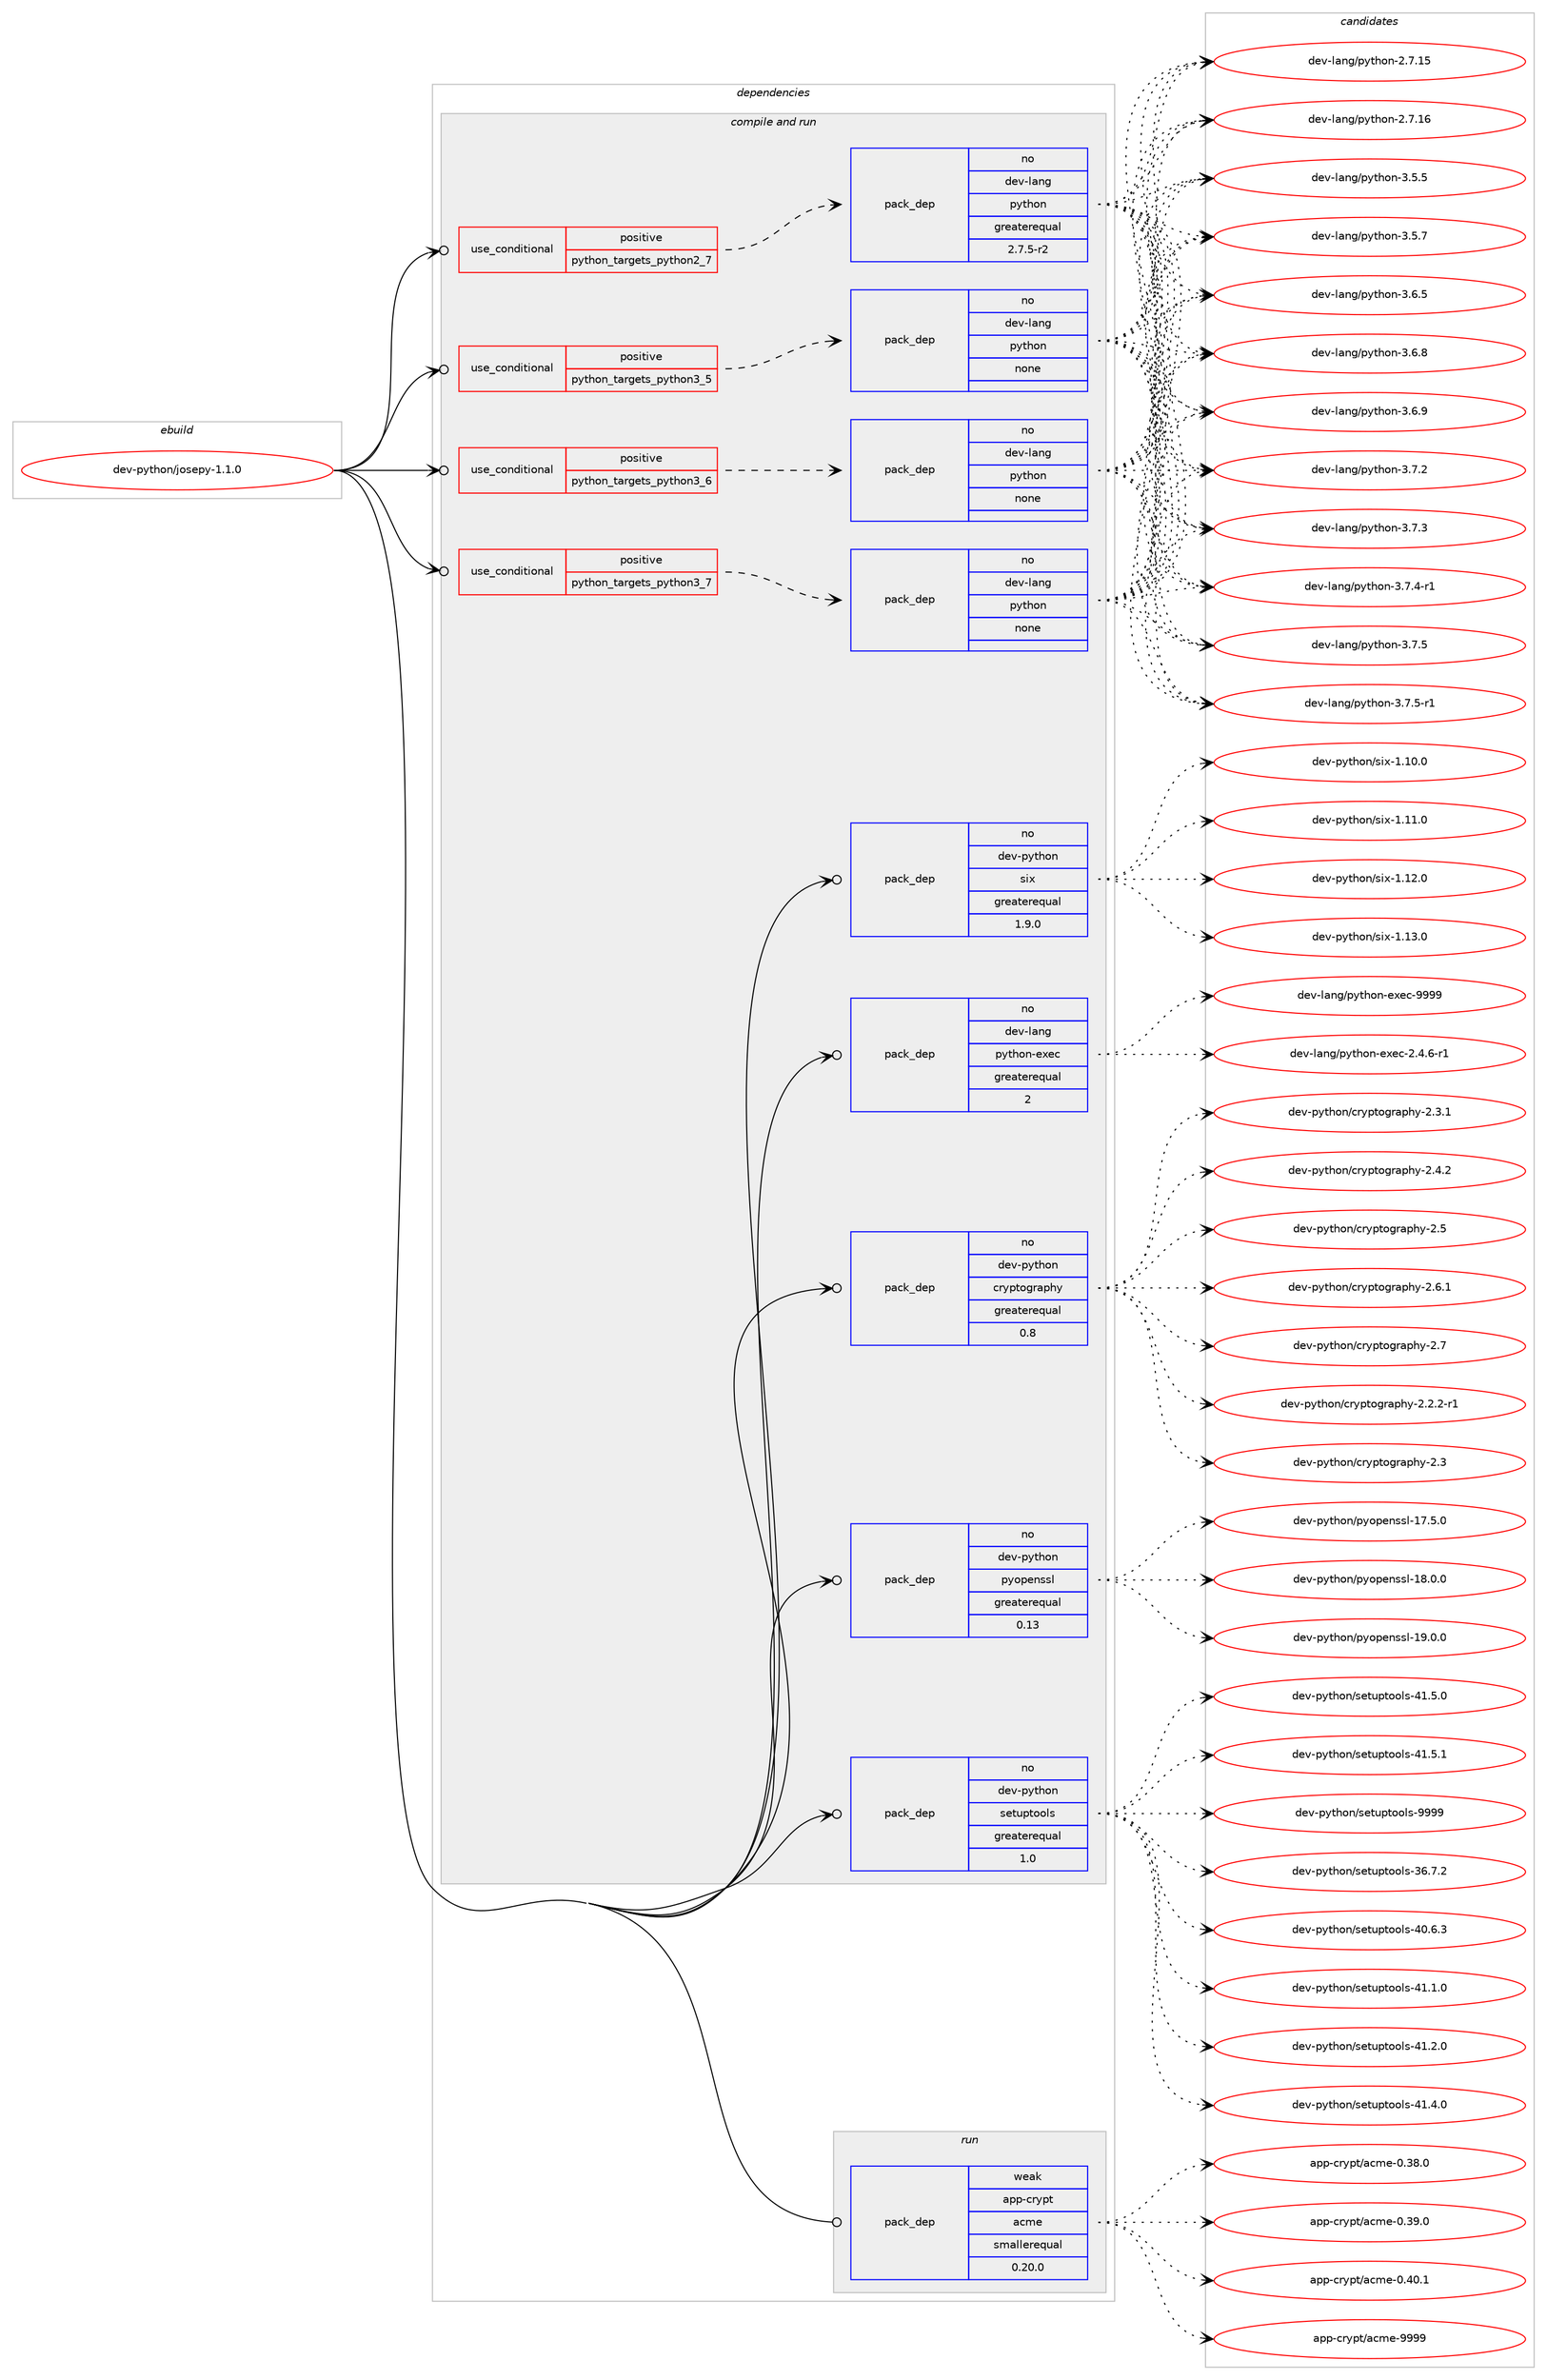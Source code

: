 digraph prolog {

# *************
# Graph options
# *************

newrank=true;
concentrate=true;
compound=true;
graph [rankdir=LR,fontname=Helvetica,fontsize=10,ranksep=1.5];#, ranksep=2.5, nodesep=0.2];
edge  [arrowhead=vee];
node  [fontname=Helvetica,fontsize=10];

# **********
# The ebuild
# **********

subgraph cluster_leftcol {
color=gray;
rank=same;
label=<<i>ebuild</i>>;
id [label="dev-python/josepy-1.1.0", color=red, width=4, href="../dev-python/josepy-1.1.0.svg"];
}

# ****************
# The dependencies
# ****************

subgraph cluster_midcol {
color=gray;
label=<<i>dependencies</i>>;
subgraph cluster_compile {
fillcolor="#eeeeee";
style=filled;
label=<<i>compile</i>>;
}
subgraph cluster_compileandrun {
fillcolor="#eeeeee";
style=filled;
label=<<i>compile and run</i>>;
subgraph cond141469 {
dependency611342 [label=<<TABLE BORDER="0" CELLBORDER="1" CELLSPACING="0" CELLPADDING="4"><TR><TD ROWSPAN="3" CELLPADDING="10">use_conditional</TD></TR><TR><TD>positive</TD></TR><TR><TD>python_targets_python2_7</TD></TR></TABLE>>, shape=none, color=red];
subgraph pack458070 {
dependency611343 [label=<<TABLE BORDER="0" CELLBORDER="1" CELLSPACING="0" CELLPADDING="4" WIDTH="220"><TR><TD ROWSPAN="6" CELLPADDING="30">pack_dep</TD></TR><TR><TD WIDTH="110">no</TD></TR><TR><TD>dev-lang</TD></TR><TR><TD>python</TD></TR><TR><TD>greaterequal</TD></TR><TR><TD>2.7.5-r2</TD></TR></TABLE>>, shape=none, color=blue];
}
dependency611342:e -> dependency611343:w [weight=20,style="dashed",arrowhead="vee"];
}
id:e -> dependency611342:w [weight=20,style="solid",arrowhead="odotvee"];
subgraph cond141470 {
dependency611344 [label=<<TABLE BORDER="0" CELLBORDER="1" CELLSPACING="0" CELLPADDING="4"><TR><TD ROWSPAN="3" CELLPADDING="10">use_conditional</TD></TR><TR><TD>positive</TD></TR><TR><TD>python_targets_python3_5</TD></TR></TABLE>>, shape=none, color=red];
subgraph pack458071 {
dependency611345 [label=<<TABLE BORDER="0" CELLBORDER="1" CELLSPACING="0" CELLPADDING="4" WIDTH="220"><TR><TD ROWSPAN="6" CELLPADDING="30">pack_dep</TD></TR><TR><TD WIDTH="110">no</TD></TR><TR><TD>dev-lang</TD></TR><TR><TD>python</TD></TR><TR><TD>none</TD></TR><TR><TD></TD></TR></TABLE>>, shape=none, color=blue];
}
dependency611344:e -> dependency611345:w [weight=20,style="dashed",arrowhead="vee"];
}
id:e -> dependency611344:w [weight=20,style="solid",arrowhead="odotvee"];
subgraph cond141471 {
dependency611346 [label=<<TABLE BORDER="0" CELLBORDER="1" CELLSPACING="0" CELLPADDING="4"><TR><TD ROWSPAN="3" CELLPADDING="10">use_conditional</TD></TR><TR><TD>positive</TD></TR><TR><TD>python_targets_python3_6</TD></TR></TABLE>>, shape=none, color=red];
subgraph pack458072 {
dependency611347 [label=<<TABLE BORDER="0" CELLBORDER="1" CELLSPACING="0" CELLPADDING="4" WIDTH="220"><TR><TD ROWSPAN="6" CELLPADDING="30">pack_dep</TD></TR><TR><TD WIDTH="110">no</TD></TR><TR><TD>dev-lang</TD></TR><TR><TD>python</TD></TR><TR><TD>none</TD></TR><TR><TD></TD></TR></TABLE>>, shape=none, color=blue];
}
dependency611346:e -> dependency611347:w [weight=20,style="dashed",arrowhead="vee"];
}
id:e -> dependency611346:w [weight=20,style="solid",arrowhead="odotvee"];
subgraph cond141472 {
dependency611348 [label=<<TABLE BORDER="0" CELLBORDER="1" CELLSPACING="0" CELLPADDING="4"><TR><TD ROWSPAN="3" CELLPADDING="10">use_conditional</TD></TR><TR><TD>positive</TD></TR><TR><TD>python_targets_python3_7</TD></TR></TABLE>>, shape=none, color=red];
subgraph pack458073 {
dependency611349 [label=<<TABLE BORDER="0" CELLBORDER="1" CELLSPACING="0" CELLPADDING="4" WIDTH="220"><TR><TD ROWSPAN="6" CELLPADDING="30">pack_dep</TD></TR><TR><TD WIDTH="110">no</TD></TR><TR><TD>dev-lang</TD></TR><TR><TD>python</TD></TR><TR><TD>none</TD></TR><TR><TD></TD></TR></TABLE>>, shape=none, color=blue];
}
dependency611348:e -> dependency611349:w [weight=20,style="dashed",arrowhead="vee"];
}
id:e -> dependency611348:w [weight=20,style="solid",arrowhead="odotvee"];
subgraph pack458074 {
dependency611350 [label=<<TABLE BORDER="0" CELLBORDER="1" CELLSPACING="0" CELLPADDING="4" WIDTH="220"><TR><TD ROWSPAN="6" CELLPADDING="30">pack_dep</TD></TR><TR><TD WIDTH="110">no</TD></TR><TR><TD>dev-lang</TD></TR><TR><TD>python-exec</TD></TR><TR><TD>greaterequal</TD></TR><TR><TD>2</TD></TR></TABLE>>, shape=none, color=blue];
}
id:e -> dependency611350:w [weight=20,style="solid",arrowhead="odotvee"];
subgraph pack458075 {
dependency611351 [label=<<TABLE BORDER="0" CELLBORDER="1" CELLSPACING="0" CELLPADDING="4" WIDTH="220"><TR><TD ROWSPAN="6" CELLPADDING="30">pack_dep</TD></TR><TR><TD WIDTH="110">no</TD></TR><TR><TD>dev-python</TD></TR><TR><TD>cryptography</TD></TR><TR><TD>greaterequal</TD></TR><TR><TD>0.8</TD></TR></TABLE>>, shape=none, color=blue];
}
id:e -> dependency611351:w [weight=20,style="solid",arrowhead="odotvee"];
subgraph pack458076 {
dependency611352 [label=<<TABLE BORDER="0" CELLBORDER="1" CELLSPACING="0" CELLPADDING="4" WIDTH="220"><TR><TD ROWSPAN="6" CELLPADDING="30">pack_dep</TD></TR><TR><TD WIDTH="110">no</TD></TR><TR><TD>dev-python</TD></TR><TR><TD>pyopenssl</TD></TR><TR><TD>greaterequal</TD></TR><TR><TD>0.13</TD></TR></TABLE>>, shape=none, color=blue];
}
id:e -> dependency611352:w [weight=20,style="solid",arrowhead="odotvee"];
subgraph pack458077 {
dependency611353 [label=<<TABLE BORDER="0" CELLBORDER="1" CELLSPACING="0" CELLPADDING="4" WIDTH="220"><TR><TD ROWSPAN="6" CELLPADDING="30">pack_dep</TD></TR><TR><TD WIDTH="110">no</TD></TR><TR><TD>dev-python</TD></TR><TR><TD>setuptools</TD></TR><TR><TD>greaterequal</TD></TR><TR><TD>1.0</TD></TR></TABLE>>, shape=none, color=blue];
}
id:e -> dependency611353:w [weight=20,style="solid",arrowhead="odotvee"];
subgraph pack458078 {
dependency611354 [label=<<TABLE BORDER="0" CELLBORDER="1" CELLSPACING="0" CELLPADDING="4" WIDTH="220"><TR><TD ROWSPAN="6" CELLPADDING="30">pack_dep</TD></TR><TR><TD WIDTH="110">no</TD></TR><TR><TD>dev-python</TD></TR><TR><TD>six</TD></TR><TR><TD>greaterequal</TD></TR><TR><TD>1.9.0</TD></TR></TABLE>>, shape=none, color=blue];
}
id:e -> dependency611354:w [weight=20,style="solid",arrowhead="odotvee"];
}
subgraph cluster_run {
fillcolor="#eeeeee";
style=filled;
label=<<i>run</i>>;
subgraph pack458079 {
dependency611355 [label=<<TABLE BORDER="0" CELLBORDER="1" CELLSPACING="0" CELLPADDING="4" WIDTH="220"><TR><TD ROWSPAN="6" CELLPADDING="30">pack_dep</TD></TR><TR><TD WIDTH="110">weak</TD></TR><TR><TD>app-crypt</TD></TR><TR><TD>acme</TD></TR><TR><TD>smallerequal</TD></TR><TR><TD>0.20.0</TD></TR></TABLE>>, shape=none, color=blue];
}
id:e -> dependency611355:w [weight=20,style="solid",arrowhead="odot"];
}
}

# **************
# The candidates
# **************

subgraph cluster_choices {
rank=same;
color=gray;
label=<<i>candidates</i>>;

subgraph choice458070 {
color=black;
nodesep=1;
choice10010111845108971101034711212111610411111045504655464953 [label="dev-lang/python-2.7.15", color=red, width=4,href="../dev-lang/python-2.7.15.svg"];
choice10010111845108971101034711212111610411111045504655464954 [label="dev-lang/python-2.7.16", color=red, width=4,href="../dev-lang/python-2.7.16.svg"];
choice100101118451089711010347112121116104111110455146534653 [label="dev-lang/python-3.5.5", color=red, width=4,href="../dev-lang/python-3.5.5.svg"];
choice100101118451089711010347112121116104111110455146534655 [label="dev-lang/python-3.5.7", color=red, width=4,href="../dev-lang/python-3.5.7.svg"];
choice100101118451089711010347112121116104111110455146544653 [label="dev-lang/python-3.6.5", color=red, width=4,href="../dev-lang/python-3.6.5.svg"];
choice100101118451089711010347112121116104111110455146544656 [label="dev-lang/python-3.6.8", color=red, width=4,href="../dev-lang/python-3.6.8.svg"];
choice100101118451089711010347112121116104111110455146544657 [label="dev-lang/python-3.6.9", color=red, width=4,href="../dev-lang/python-3.6.9.svg"];
choice100101118451089711010347112121116104111110455146554650 [label="dev-lang/python-3.7.2", color=red, width=4,href="../dev-lang/python-3.7.2.svg"];
choice100101118451089711010347112121116104111110455146554651 [label="dev-lang/python-3.7.3", color=red, width=4,href="../dev-lang/python-3.7.3.svg"];
choice1001011184510897110103471121211161041111104551465546524511449 [label="dev-lang/python-3.7.4-r1", color=red, width=4,href="../dev-lang/python-3.7.4-r1.svg"];
choice100101118451089711010347112121116104111110455146554653 [label="dev-lang/python-3.7.5", color=red, width=4,href="../dev-lang/python-3.7.5.svg"];
choice1001011184510897110103471121211161041111104551465546534511449 [label="dev-lang/python-3.7.5-r1", color=red, width=4,href="../dev-lang/python-3.7.5-r1.svg"];
dependency611343:e -> choice10010111845108971101034711212111610411111045504655464953:w [style=dotted,weight="100"];
dependency611343:e -> choice10010111845108971101034711212111610411111045504655464954:w [style=dotted,weight="100"];
dependency611343:e -> choice100101118451089711010347112121116104111110455146534653:w [style=dotted,weight="100"];
dependency611343:e -> choice100101118451089711010347112121116104111110455146534655:w [style=dotted,weight="100"];
dependency611343:e -> choice100101118451089711010347112121116104111110455146544653:w [style=dotted,weight="100"];
dependency611343:e -> choice100101118451089711010347112121116104111110455146544656:w [style=dotted,weight="100"];
dependency611343:e -> choice100101118451089711010347112121116104111110455146544657:w [style=dotted,weight="100"];
dependency611343:e -> choice100101118451089711010347112121116104111110455146554650:w [style=dotted,weight="100"];
dependency611343:e -> choice100101118451089711010347112121116104111110455146554651:w [style=dotted,weight="100"];
dependency611343:e -> choice1001011184510897110103471121211161041111104551465546524511449:w [style=dotted,weight="100"];
dependency611343:e -> choice100101118451089711010347112121116104111110455146554653:w [style=dotted,weight="100"];
dependency611343:e -> choice1001011184510897110103471121211161041111104551465546534511449:w [style=dotted,weight="100"];
}
subgraph choice458071 {
color=black;
nodesep=1;
choice10010111845108971101034711212111610411111045504655464953 [label="dev-lang/python-2.7.15", color=red, width=4,href="../dev-lang/python-2.7.15.svg"];
choice10010111845108971101034711212111610411111045504655464954 [label="dev-lang/python-2.7.16", color=red, width=4,href="../dev-lang/python-2.7.16.svg"];
choice100101118451089711010347112121116104111110455146534653 [label="dev-lang/python-3.5.5", color=red, width=4,href="../dev-lang/python-3.5.5.svg"];
choice100101118451089711010347112121116104111110455146534655 [label="dev-lang/python-3.5.7", color=red, width=4,href="../dev-lang/python-3.5.7.svg"];
choice100101118451089711010347112121116104111110455146544653 [label="dev-lang/python-3.6.5", color=red, width=4,href="../dev-lang/python-3.6.5.svg"];
choice100101118451089711010347112121116104111110455146544656 [label="dev-lang/python-3.6.8", color=red, width=4,href="../dev-lang/python-3.6.8.svg"];
choice100101118451089711010347112121116104111110455146544657 [label="dev-lang/python-3.6.9", color=red, width=4,href="../dev-lang/python-3.6.9.svg"];
choice100101118451089711010347112121116104111110455146554650 [label="dev-lang/python-3.7.2", color=red, width=4,href="../dev-lang/python-3.7.2.svg"];
choice100101118451089711010347112121116104111110455146554651 [label="dev-lang/python-3.7.3", color=red, width=4,href="../dev-lang/python-3.7.3.svg"];
choice1001011184510897110103471121211161041111104551465546524511449 [label="dev-lang/python-3.7.4-r1", color=red, width=4,href="../dev-lang/python-3.7.4-r1.svg"];
choice100101118451089711010347112121116104111110455146554653 [label="dev-lang/python-3.7.5", color=red, width=4,href="../dev-lang/python-3.7.5.svg"];
choice1001011184510897110103471121211161041111104551465546534511449 [label="dev-lang/python-3.7.5-r1", color=red, width=4,href="../dev-lang/python-3.7.5-r1.svg"];
dependency611345:e -> choice10010111845108971101034711212111610411111045504655464953:w [style=dotted,weight="100"];
dependency611345:e -> choice10010111845108971101034711212111610411111045504655464954:w [style=dotted,weight="100"];
dependency611345:e -> choice100101118451089711010347112121116104111110455146534653:w [style=dotted,weight="100"];
dependency611345:e -> choice100101118451089711010347112121116104111110455146534655:w [style=dotted,weight="100"];
dependency611345:e -> choice100101118451089711010347112121116104111110455146544653:w [style=dotted,weight="100"];
dependency611345:e -> choice100101118451089711010347112121116104111110455146544656:w [style=dotted,weight="100"];
dependency611345:e -> choice100101118451089711010347112121116104111110455146544657:w [style=dotted,weight="100"];
dependency611345:e -> choice100101118451089711010347112121116104111110455146554650:w [style=dotted,weight="100"];
dependency611345:e -> choice100101118451089711010347112121116104111110455146554651:w [style=dotted,weight="100"];
dependency611345:e -> choice1001011184510897110103471121211161041111104551465546524511449:w [style=dotted,weight="100"];
dependency611345:e -> choice100101118451089711010347112121116104111110455146554653:w [style=dotted,weight="100"];
dependency611345:e -> choice1001011184510897110103471121211161041111104551465546534511449:w [style=dotted,weight="100"];
}
subgraph choice458072 {
color=black;
nodesep=1;
choice10010111845108971101034711212111610411111045504655464953 [label="dev-lang/python-2.7.15", color=red, width=4,href="../dev-lang/python-2.7.15.svg"];
choice10010111845108971101034711212111610411111045504655464954 [label="dev-lang/python-2.7.16", color=red, width=4,href="../dev-lang/python-2.7.16.svg"];
choice100101118451089711010347112121116104111110455146534653 [label="dev-lang/python-3.5.5", color=red, width=4,href="../dev-lang/python-3.5.5.svg"];
choice100101118451089711010347112121116104111110455146534655 [label="dev-lang/python-3.5.7", color=red, width=4,href="../dev-lang/python-3.5.7.svg"];
choice100101118451089711010347112121116104111110455146544653 [label="dev-lang/python-3.6.5", color=red, width=4,href="../dev-lang/python-3.6.5.svg"];
choice100101118451089711010347112121116104111110455146544656 [label="dev-lang/python-3.6.8", color=red, width=4,href="../dev-lang/python-3.6.8.svg"];
choice100101118451089711010347112121116104111110455146544657 [label="dev-lang/python-3.6.9", color=red, width=4,href="../dev-lang/python-3.6.9.svg"];
choice100101118451089711010347112121116104111110455146554650 [label="dev-lang/python-3.7.2", color=red, width=4,href="../dev-lang/python-3.7.2.svg"];
choice100101118451089711010347112121116104111110455146554651 [label="dev-lang/python-3.7.3", color=red, width=4,href="../dev-lang/python-3.7.3.svg"];
choice1001011184510897110103471121211161041111104551465546524511449 [label="dev-lang/python-3.7.4-r1", color=red, width=4,href="../dev-lang/python-3.7.4-r1.svg"];
choice100101118451089711010347112121116104111110455146554653 [label="dev-lang/python-3.7.5", color=red, width=4,href="../dev-lang/python-3.7.5.svg"];
choice1001011184510897110103471121211161041111104551465546534511449 [label="dev-lang/python-3.7.5-r1", color=red, width=4,href="../dev-lang/python-3.7.5-r1.svg"];
dependency611347:e -> choice10010111845108971101034711212111610411111045504655464953:w [style=dotted,weight="100"];
dependency611347:e -> choice10010111845108971101034711212111610411111045504655464954:w [style=dotted,weight="100"];
dependency611347:e -> choice100101118451089711010347112121116104111110455146534653:w [style=dotted,weight="100"];
dependency611347:e -> choice100101118451089711010347112121116104111110455146534655:w [style=dotted,weight="100"];
dependency611347:e -> choice100101118451089711010347112121116104111110455146544653:w [style=dotted,weight="100"];
dependency611347:e -> choice100101118451089711010347112121116104111110455146544656:w [style=dotted,weight="100"];
dependency611347:e -> choice100101118451089711010347112121116104111110455146544657:w [style=dotted,weight="100"];
dependency611347:e -> choice100101118451089711010347112121116104111110455146554650:w [style=dotted,weight="100"];
dependency611347:e -> choice100101118451089711010347112121116104111110455146554651:w [style=dotted,weight="100"];
dependency611347:e -> choice1001011184510897110103471121211161041111104551465546524511449:w [style=dotted,weight="100"];
dependency611347:e -> choice100101118451089711010347112121116104111110455146554653:w [style=dotted,weight="100"];
dependency611347:e -> choice1001011184510897110103471121211161041111104551465546534511449:w [style=dotted,weight="100"];
}
subgraph choice458073 {
color=black;
nodesep=1;
choice10010111845108971101034711212111610411111045504655464953 [label="dev-lang/python-2.7.15", color=red, width=4,href="../dev-lang/python-2.7.15.svg"];
choice10010111845108971101034711212111610411111045504655464954 [label="dev-lang/python-2.7.16", color=red, width=4,href="../dev-lang/python-2.7.16.svg"];
choice100101118451089711010347112121116104111110455146534653 [label="dev-lang/python-3.5.5", color=red, width=4,href="../dev-lang/python-3.5.5.svg"];
choice100101118451089711010347112121116104111110455146534655 [label="dev-lang/python-3.5.7", color=red, width=4,href="../dev-lang/python-3.5.7.svg"];
choice100101118451089711010347112121116104111110455146544653 [label="dev-lang/python-3.6.5", color=red, width=4,href="../dev-lang/python-3.6.5.svg"];
choice100101118451089711010347112121116104111110455146544656 [label="dev-lang/python-3.6.8", color=red, width=4,href="../dev-lang/python-3.6.8.svg"];
choice100101118451089711010347112121116104111110455146544657 [label="dev-lang/python-3.6.9", color=red, width=4,href="../dev-lang/python-3.6.9.svg"];
choice100101118451089711010347112121116104111110455146554650 [label="dev-lang/python-3.7.2", color=red, width=4,href="../dev-lang/python-3.7.2.svg"];
choice100101118451089711010347112121116104111110455146554651 [label="dev-lang/python-3.7.3", color=red, width=4,href="../dev-lang/python-3.7.3.svg"];
choice1001011184510897110103471121211161041111104551465546524511449 [label="dev-lang/python-3.7.4-r1", color=red, width=4,href="../dev-lang/python-3.7.4-r1.svg"];
choice100101118451089711010347112121116104111110455146554653 [label="dev-lang/python-3.7.5", color=red, width=4,href="../dev-lang/python-3.7.5.svg"];
choice1001011184510897110103471121211161041111104551465546534511449 [label="dev-lang/python-3.7.5-r1", color=red, width=4,href="../dev-lang/python-3.7.5-r1.svg"];
dependency611349:e -> choice10010111845108971101034711212111610411111045504655464953:w [style=dotted,weight="100"];
dependency611349:e -> choice10010111845108971101034711212111610411111045504655464954:w [style=dotted,weight="100"];
dependency611349:e -> choice100101118451089711010347112121116104111110455146534653:w [style=dotted,weight="100"];
dependency611349:e -> choice100101118451089711010347112121116104111110455146534655:w [style=dotted,weight="100"];
dependency611349:e -> choice100101118451089711010347112121116104111110455146544653:w [style=dotted,weight="100"];
dependency611349:e -> choice100101118451089711010347112121116104111110455146544656:w [style=dotted,weight="100"];
dependency611349:e -> choice100101118451089711010347112121116104111110455146544657:w [style=dotted,weight="100"];
dependency611349:e -> choice100101118451089711010347112121116104111110455146554650:w [style=dotted,weight="100"];
dependency611349:e -> choice100101118451089711010347112121116104111110455146554651:w [style=dotted,weight="100"];
dependency611349:e -> choice1001011184510897110103471121211161041111104551465546524511449:w [style=dotted,weight="100"];
dependency611349:e -> choice100101118451089711010347112121116104111110455146554653:w [style=dotted,weight="100"];
dependency611349:e -> choice1001011184510897110103471121211161041111104551465546534511449:w [style=dotted,weight="100"];
}
subgraph choice458074 {
color=black;
nodesep=1;
choice10010111845108971101034711212111610411111045101120101994550465246544511449 [label="dev-lang/python-exec-2.4.6-r1", color=red, width=4,href="../dev-lang/python-exec-2.4.6-r1.svg"];
choice10010111845108971101034711212111610411111045101120101994557575757 [label="dev-lang/python-exec-9999", color=red, width=4,href="../dev-lang/python-exec-9999.svg"];
dependency611350:e -> choice10010111845108971101034711212111610411111045101120101994550465246544511449:w [style=dotted,weight="100"];
dependency611350:e -> choice10010111845108971101034711212111610411111045101120101994557575757:w [style=dotted,weight="100"];
}
subgraph choice458075 {
color=black;
nodesep=1;
choice100101118451121211161041111104799114121112116111103114971121041214550465046504511449 [label="dev-python/cryptography-2.2.2-r1", color=red, width=4,href="../dev-python/cryptography-2.2.2-r1.svg"];
choice1001011184511212111610411111047991141211121161111031149711210412145504651 [label="dev-python/cryptography-2.3", color=red, width=4,href="../dev-python/cryptography-2.3.svg"];
choice10010111845112121116104111110479911412111211611110311497112104121455046514649 [label="dev-python/cryptography-2.3.1", color=red, width=4,href="../dev-python/cryptography-2.3.1.svg"];
choice10010111845112121116104111110479911412111211611110311497112104121455046524650 [label="dev-python/cryptography-2.4.2", color=red, width=4,href="../dev-python/cryptography-2.4.2.svg"];
choice1001011184511212111610411111047991141211121161111031149711210412145504653 [label="dev-python/cryptography-2.5", color=red, width=4,href="../dev-python/cryptography-2.5.svg"];
choice10010111845112121116104111110479911412111211611110311497112104121455046544649 [label="dev-python/cryptography-2.6.1", color=red, width=4,href="../dev-python/cryptography-2.6.1.svg"];
choice1001011184511212111610411111047991141211121161111031149711210412145504655 [label="dev-python/cryptography-2.7", color=red, width=4,href="../dev-python/cryptography-2.7.svg"];
dependency611351:e -> choice100101118451121211161041111104799114121112116111103114971121041214550465046504511449:w [style=dotted,weight="100"];
dependency611351:e -> choice1001011184511212111610411111047991141211121161111031149711210412145504651:w [style=dotted,weight="100"];
dependency611351:e -> choice10010111845112121116104111110479911412111211611110311497112104121455046514649:w [style=dotted,weight="100"];
dependency611351:e -> choice10010111845112121116104111110479911412111211611110311497112104121455046524650:w [style=dotted,weight="100"];
dependency611351:e -> choice1001011184511212111610411111047991141211121161111031149711210412145504653:w [style=dotted,weight="100"];
dependency611351:e -> choice10010111845112121116104111110479911412111211611110311497112104121455046544649:w [style=dotted,weight="100"];
dependency611351:e -> choice1001011184511212111610411111047991141211121161111031149711210412145504655:w [style=dotted,weight="100"];
}
subgraph choice458076 {
color=black;
nodesep=1;
choice100101118451121211161041111104711212111111210111011511510845495546534648 [label="dev-python/pyopenssl-17.5.0", color=red, width=4,href="../dev-python/pyopenssl-17.5.0.svg"];
choice100101118451121211161041111104711212111111210111011511510845495646484648 [label="dev-python/pyopenssl-18.0.0", color=red, width=4,href="../dev-python/pyopenssl-18.0.0.svg"];
choice100101118451121211161041111104711212111111210111011511510845495746484648 [label="dev-python/pyopenssl-19.0.0", color=red, width=4,href="../dev-python/pyopenssl-19.0.0.svg"];
dependency611352:e -> choice100101118451121211161041111104711212111111210111011511510845495546534648:w [style=dotted,weight="100"];
dependency611352:e -> choice100101118451121211161041111104711212111111210111011511510845495646484648:w [style=dotted,weight="100"];
dependency611352:e -> choice100101118451121211161041111104711212111111210111011511510845495746484648:w [style=dotted,weight="100"];
}
subgraph choice458077 {
color=black;
nodesep=1;
choice100101118451121211161041111104711510111611711211611111110811545515446554650 [label="dev-python/setuptools-36.7.2", color=red, width=4,href="../dev-python/setuptools-36.7.2.svg"];
choice100101118451121211161041111104711510111611711211611111110811545524846544651 [label="dev-python/setuptools-40.6.3", color=red, width=4,href="../dev-python/setuptools-40.6.3.svg"];
choice100101118451121211161041111104711510111611711211611111110811545524946494648 [label="dev-python/setuptools-41.1.0", color=red, width=4,href="../dev-python/setuptools-41.1.0.svg"];
choice100101118451121211161041111104711510111611711211611111110811545524946504648 [label="dev-python/setuptools-41.2.0", color=red, width=4,href="../dev-python/setuptools-41.2.0.svg"];
choice100101118451121211161041111104711510111611711211611111110811545524946524648 [label="dev-python/setuptools-41.4.0", color=red, width=4,href="../dev-python/setuptools-41.4.0.svg"];
choice100101118451121211161041111104711510111611711211611111110811545524946534648 [label="dev-python/setuptools-41.5.0", color=red, width=4,href="../dev-python/setuptools-41.5.0.svg"];
choice100101118451121211161041111104711510111611711211611111110811545524946534649 [label="dev-python/setuptools-41.5.1", color=red, width=4,href="../dev-python/setuptools-41.5.1.svg"];
choice10010111845112121116104111110471151011161171121161111111081154557575757 [label="dev-python/setuptools-9999", color=red, width=4,href="../dev-python/setuptools-9999.svg"];
dependency611353:e -> choice100101118451121211161041111104711510111611711211611111110811545515446554650:w [style=dotted,weight="100"];
dependency611353:e -> choice100101118451121211161041111104711510111611711211611111110811545524846544651:w [style=dotted,weight="100"];
dependency611353:e -> choice100101118451121211161041111104711510111611711211611111110811545524946494648:w [style=dotted,weight="100"];
dependency611353:e -> choice100101118451121211161041111104711510111611711211611111110811545524946504648:w [style=dotted,weight="100"];
dependency611353:e -> choice100101118451121211161041111104711510111611711211611111110811545524946524648:w [style=dotted,weight="100"];
dependency611353:e -> choice100101118451121211161041111104711510111611711211611111110811545524946534648:w [style=dotted,weight="100"];
dependency611353:e -> choice100101118451121211161041111104711510111611711211611111110811545524946534649:w [style=dotted,weight="100"];
dependency611353:e -> choice10010111845112121116104111110471151011161171121161111111081154557575757:w [style=dotted,weight="100"];
}
subgraph choice458078 {
color=black;
nodesep=1;
choice100101118451121211161041111104711510512045494649484648 [label="dev-python/six-1.10.0", color=red, width=4,href="../dev-python/six-1.10.0.svg"];
choice100101118451121211161041111104711510512045494649494648 [label="dev-python/six-1.11.0", color=red, width=4,href="../dev-python/six-1.11.0.svg"];
choice100101118451121211161041111104711510512045494649504648 [label="dev-python/six-1.12.0", color=red, width=4,href="../dev-python/six-1.12.0.svg"];
choice100101118451121211161041111104711510512045494649514648 [label="dev-python/six-1.13.0", color=red, width=4,href="../dev-python/six-1.13.0.svg"];
dependency611354:e -> choice100101118451121211161041111104711510512045494649484648:w [style=dotted,weight="100"];
dependency611354:e -> choice100101118451121211161041111104711510512045494649494648:w [style=dotted,weight="100"];
dependency611354:e -> choice100101118451121211161041111104711510512045494649504648:w [style=dotted,weight="100"];
dependency611354:e -> choice100101118451121211161041111104711510512045494649514648:w [style=dotted,weight="100"];
}
subgraph choice458079 {
color=black;
nodesep=1;
choice97112112459911412111211647979910910145484651564648 [label="app-crypt/acme-0.38.0", color=red, width=4,href="../app-crypt/acme-0.38.0.svg"];
choice97112112459911412111211647979910910145484651574648 [label="app-crypt/acme-0.39.0", color=red, width=4,href="../app-crypt/acme-0.39.0.svg"];
choice97112112459911412111211647979910910145484652484649 [label="app-crypt/acme-0.40.1", color=red, width=4,href="../app-crypt/acme-0.40.1.svg"];
choice9711211245991141211121164797991091014557575757 [label="app-crypt/acme-9999", color=red, width=4,href="../app-crypt/acme-9999.svg"];
dependency611355:e -> choice97112112459911412111211647979910910145484651564648:w [style=dotted,weight="100"];
dependency611355:e -> choice97112112459911412111211647979910910145484651574648:w [style=dotted,weight="100"];
dependency611355:e -> choice97112112459911412111211647979910910145484652484649:w [style=dotted,weight="100"];
dependency611355:e -> choice9711211245991141211121164797991091014557575757:w [style=dotted,weight="100"];
}
}

}
